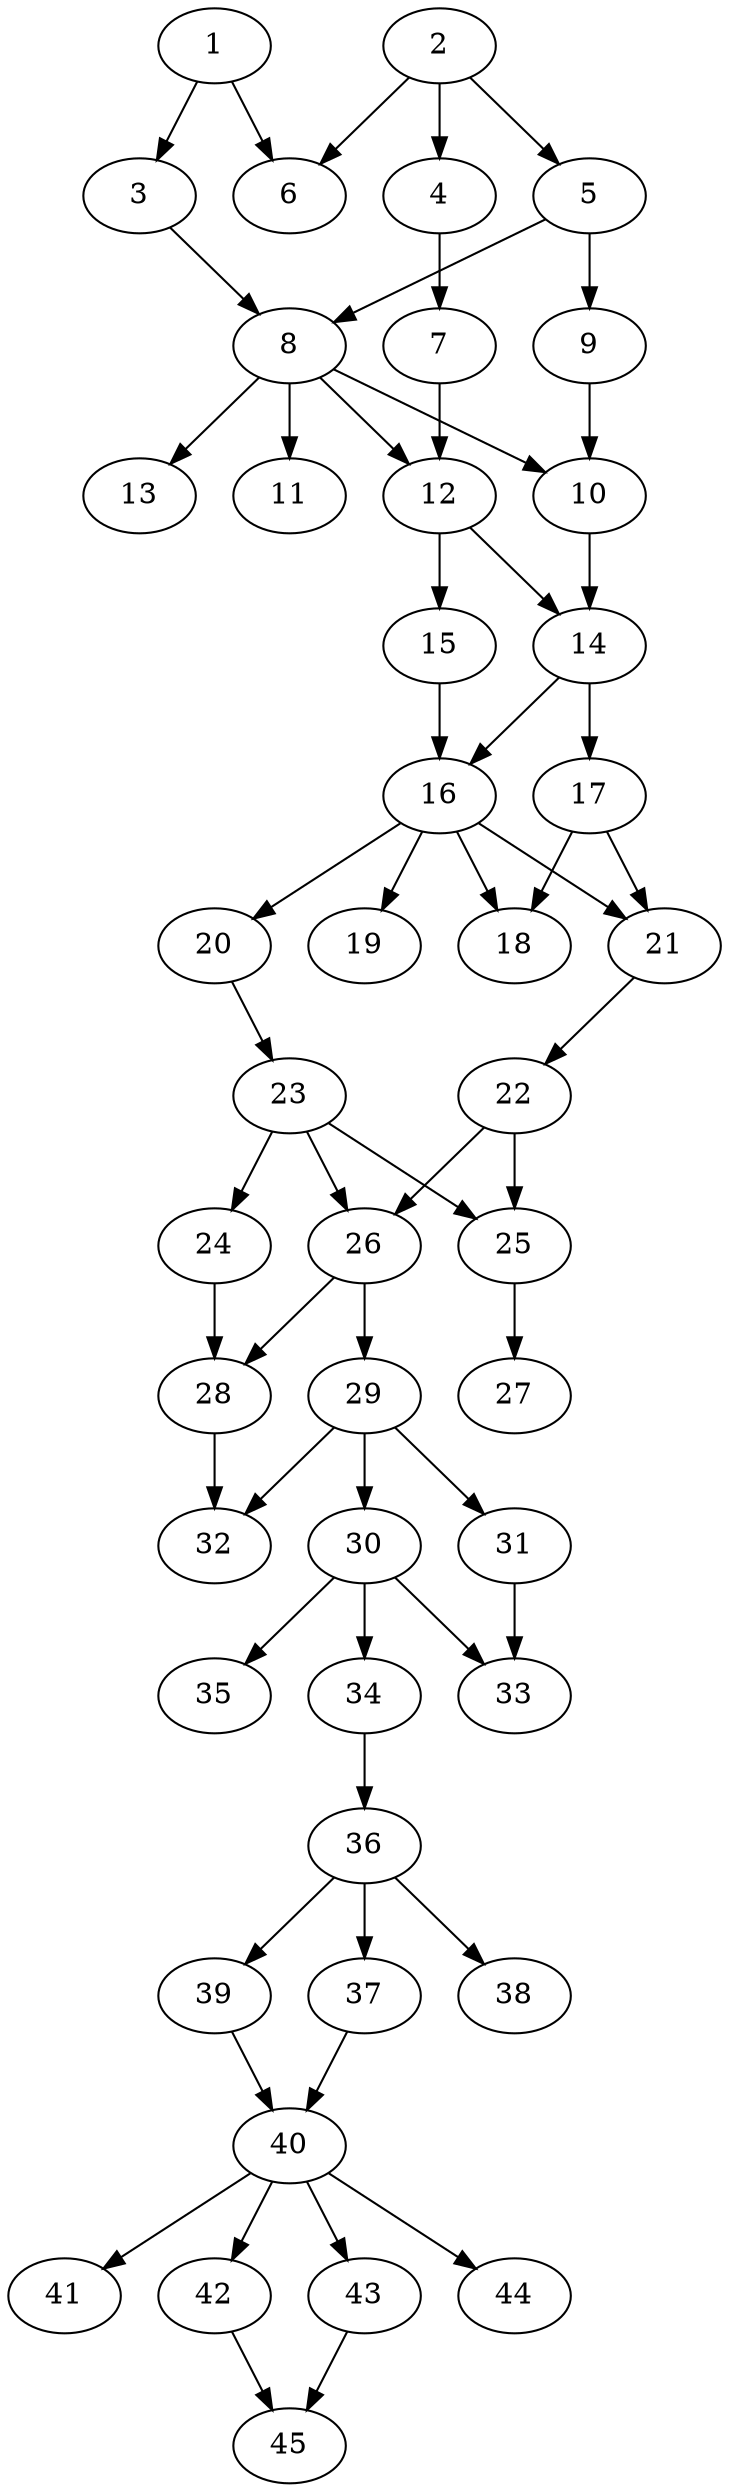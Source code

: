 // DAG automatically generated by daggen at Thu Oct  3 14:07:24 2019
// ./daggen --dot -n 45 --ccr 0.5 --fat 0.3 --regular 0.5 --density 0.6 --mindata 5242880 --maxdata 52428800 
digraph G {
  1 [size="47101952", alpha="0.00", expect_size="23550976"] 
  1 -> 3 [size ="23550976"]
  1 -> 6 [size ="23550976"]
  2 [size="15800320", alpha="0.04", expect_size="7900160"] 
  2 -> 4 [size ="7900160"]
  2 -> 5 [size ="7900160"]
  2 -> 6 [size ="7900160"]
  3 [size="33183744", alpha="0.12", expect_size="16591872"] 
  3 -> 8 [size ="16591872"]
  4 [size="69963776", alpha="0.08", expect_size="34981888"] 
  4 -> 7 [size ="34981888"]
  5 [size="26947584", alpha="0.12", expect_size="13473792"] 
  5 -> 8 [size ="13473792"]
  5 -> 9 [size ="13473792"]
  6 [size="17162240", alpha="0.10", expect_size="8581120"] 
  7 [size="34404352", alpha="0.08", expect_size="17202176"] 
  7 -> 12 [size ="17202176"]
  8 [size="78616576", alpha="0.18", expect_size="39308288"] 
  8 -> 10 [size ="39308288"]
  8 -> 11 [size ="39308288"]
  8 -> 12 [size ="39308288"]
  8 -> 13 [size ="39308288"]
  9 [size="50317312", alpha="0.00", expect_size="25158656"] 
  9 -> 10 [size ="25158656"]
  10 [size="16582656", alpha="0.19", expect_size="8291328"] 
  10 -> 14 [size ="8291328"]
  11 [size="66299904", alpha="0.08", expect_size="33149952"] 
  12 [size="66603008", alpha="0.13", expect_size="33301504"] 
  12 -> 14 [size ="33301504"]
  12 -> 15 [size ="33301504"]
  13 [size="84879360", alpha="0.08", expect_size="42439680"] 
  14 [size="46012416", alpha="0.00", expect_size="23006208"] 
  14 -> 16 [size ="23006208"]
  14 -> 17 [size ="23006208"]
  15 [size="83924992", alpha="0.08", expect_size="41962496"] 
  15 -> 16 [size ="41962496"]
  16 [size="46047232", alpha="0.09", expect_size="23023616"] 
  16 -> 18 [size ="23023616"]
  16 -> 19 [size ="23023616"]
  16 -> 20 [size ="23023616"]
  16 -> 21 [size ="23023616"]
  17 [size="94377984", alpha="0.14", expect_size="47188992"] 
  17 -> 18 [size ="47188992"]
  17 -> 21 [size ="47188992"]
  18 [size="36456448", alpha="0.15", expect_size="18228224"] 
  19 [size="29087744", alpha="0.06", expect_size="14543872"] 
  20 [size="30072832", alpha="0.01", expect_size="15036416"] 
  20 -> 23 [size ="15036416"]
  21 [size="25073664", alpha="0.03", expect_size="12536832"] 
  21 -> 22 [size ="12536832"]
  22 [size="62558208", alpha="0.06", expect_size="31279104"] 
  22 -> 25 [size ="31279104"]
  22 -> 26 [size ="31279104"]
  23 [size="28995584", alpha="0.14", expect_size="14497792"] 
  23 -> 24 [size ="14497792"]
  23 -> 25 [size ="14497792"]
  23 -> 26 [size ="14497792"]
  24 [size="68794368", alpha="0.15", expect_size="34397184"] 
  24 -> 28 [size ="34397184"]
  25 [size="69416960", alpha="0.19", expect_size="34708480"] 
  25 -> 27 [size ="34708480"]
  26 [size="14123008", alpha="0.05", expect_size="7061504"] 
  26 -> 28 [size ="7061504"]
  26 -> 29 [size ="7061504"]
  27 [size="55498752", alpha="0.16", expect_size="27749376"] 
  28 [size="28823552", alpha="0.01", expect_size="14411776"] 
  28 -> 32 [size ="14411776"]
  29 [size="98136064", alpha="0.14", expect_size="49068032"] 
  29 -> 30 [size ="49068032"]
  29 -> 31 [size ="49068032"]
  29 -> 32 [size ="49068032"]
  30 [size="33507328", alpha="0.09", expect_size="16753664"] 
  30 -> 33 [size ="16753664"]
  30 -> 34 [size ="16753664"]
  30 -> 35 [size ="16753664"]
  31 [size="36988928", alpha="0.16", expect_size="18494464"] 
  31 -> 33 [size ="18494464"]
  32 [size="50825216", alpha="0.15", expect_size="25412608"] 
  33 [size="80332800", alpha="0.09", expect_size="40166400"] 
  34 [size="53835776", alpha="0.11", expect_size="26917888"] 
  34 -> 36 [size ="26917888"]
  35 [size="30816256", alpha="0.08", expect_size="15408128"] 
  36 [size="27736064", alpha="0.13", expect_size="13868032"] 
  36 -> 37 [size ="13868032"]
  36 -> 38 [size ="13868032"]
  36 -> 39 [size ="13868032"]
  37 [size="51273728", alpha="0.16", expect_size="25636864"] 
  37 -> 40 [size ="25636864"]
  38 [size="30973952", alpha="0.04", expect_size="15486976"] 
  39 [size="34971648", alpha="0.17", expect_size="17485824"] 
  39 -> 40 [size ="17485824"]
  40 [size="103098368", alpha="0.13", expect_size="51549184"] 
  40 -> 41 [size ="51549184"]
  40 -> 42 [size ="51549184"]
  40 -> 43 [size ="51549184"]
  40 -> 44 [size ="51549184"]
  41 [size="52709376", alpha="0.13", expect_size="26354688"] 
  42 [size="33988608", alpha="0.03", expect_size="16994304"] 
  42 -> 45 [size ="16994304"]
  43 [size="103057408", alpha="0.17", expect_size="51528704"] 
  43 -> 45 [size ="51528704"]
  44 [size="51193856", alpha="0.04", expect_size="25596928"] 
  45 [size="102668288", alpha="0.04", expect_size="51334144"] 
}
